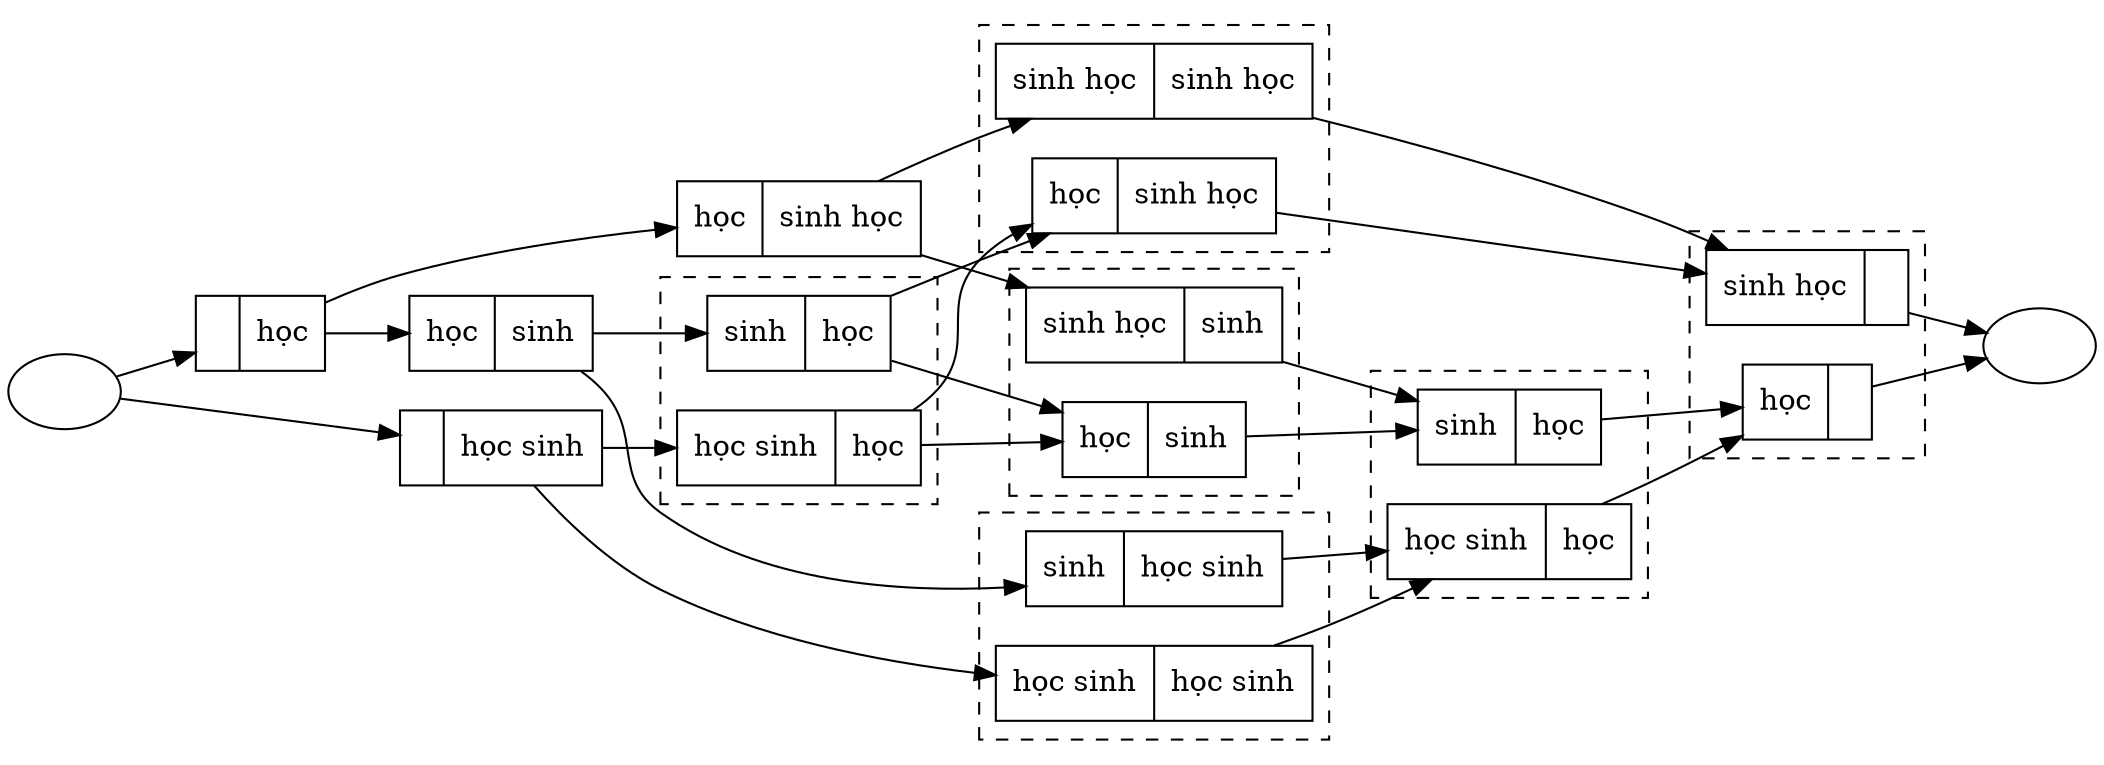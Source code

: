 digraph wordlattice {
	rankdir=LR
	fontname=arial;
	head [label=""];
	tail [label=""];
	spline=true;
	style=dashed;
		hoc1 [label="{|học}" shape=record];
		hocsinh1 [label="{|học sinh}" shape=record];
		hoc1sinh2 [label="{học|sinh}" shape=record];
		hoc1sinhhoc2 [label="{học|sinh học}" shape=record];
	subgraph cluster_hoc3 {
		hocsinh1hoc3 [label="{học sinh|học}" shape=record];
		sinh2hoc3 [label="{sinh|học}" shape=record];
	};
	subgraph cluster_hocsinh3 {
		hocsinh1hocsinh3 [label="{học sinh|học sinh}" shape=record];
		sinh2hocsinh3 [label="{sinh|học sinh}" shape=record];
	};
	subgraph cluster_sinh4 {
		sinhhoc2sinh4 [label="{sinh học|sinh}" shape=record];
		hoc3sinh4 [label="{học|sinh}" shape=record];
	};
	subgraph cluster_sinhhoc4 {
		sinhhoc2sinhhoc4 [label="{sinh học|sinh học}" shape=record];
		hoc3sinhhoc4 [label="{học|sinh học}" shape=record];
	};
	subgraph cluster_hoc5 {
		hocsinh3hoc5 [label="{học sinh|học}" shape=record];
		sinh4hoc5 [label="{sinh|học}" shape=record];
	};
	subgraph cluster_tail {
		hoc5 [label="{học|}" shape=record];
		sinhhoc4 [label="{sinh học|}" shape=record];
	};
	head -> {hoc1 hocsinh1};
	hoc1 -> {hoc1sinh2 hoc1sinhhoc2};
	hocsinh1 -> {hocsinh1hocsinh3 hocsinh1hoc3};
	hoc1sinh2 -> {sinh2hocsinh3 sinh2hoc3};
	hoc1sinhhoc2 -> {sinhhoc2sinhhoc4 sinhhoc2sinh4};
	hocsinh1hoc3 -> {hoc3sinh4 hoc3sinhhoc4};
	hocsinh1hocsinh3 -> {hocsinh3hoc5};
	sinh2hoc3 -> {hoc3sinh4 hoc3sinhhoc4};
	sinh2hocsinh3 -> {hocsinh3hoc5};
	sinhhoc2sinh4 -> {sinh4hoc5};
	sinhhoc2sinhhoc4 -> sinhhoc4;
	hoc3sinh4 -> sinh4hoc5;
	hoc3sinhhoc4 -> sinhhoc4;
	hocsinh3hoc5 -> hoc5;
	sinh4hoc5 -> hoc5;
	sinhhoc4 -> tail;
	hoc5 -> tail;
}
